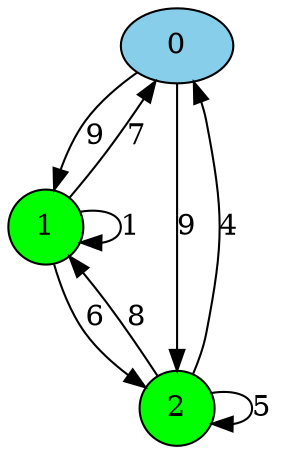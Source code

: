 digraph G {
  0 [style=filled, fillcolor=skyblue, label="0"];
  1 [shape=circle, style=filled, fillcolor=green, label="1"];
  2 [shape=circle, style=filled, fillcolor=green, label="2"];
  0 -> 1 [label="9"];
  0 -> 2 [label="9"];
  1 -> 0 [label="7"];
  1 -> 2 [label="6"];
  1 -> 1 [label="1"];
  2 -> 0 [label="4"];
  2 -> 1 [label="8"];
  2 -> 2 [label="5"];
}
